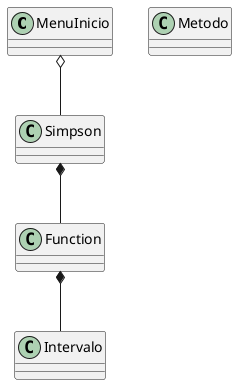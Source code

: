 @startuml Simpson
class MenuInicio
class Metodo
class Intervalo
class Function

MenuInicio o-- Simpson 
Simpson *-- Function 
Function *-- Intervalo

@enduml